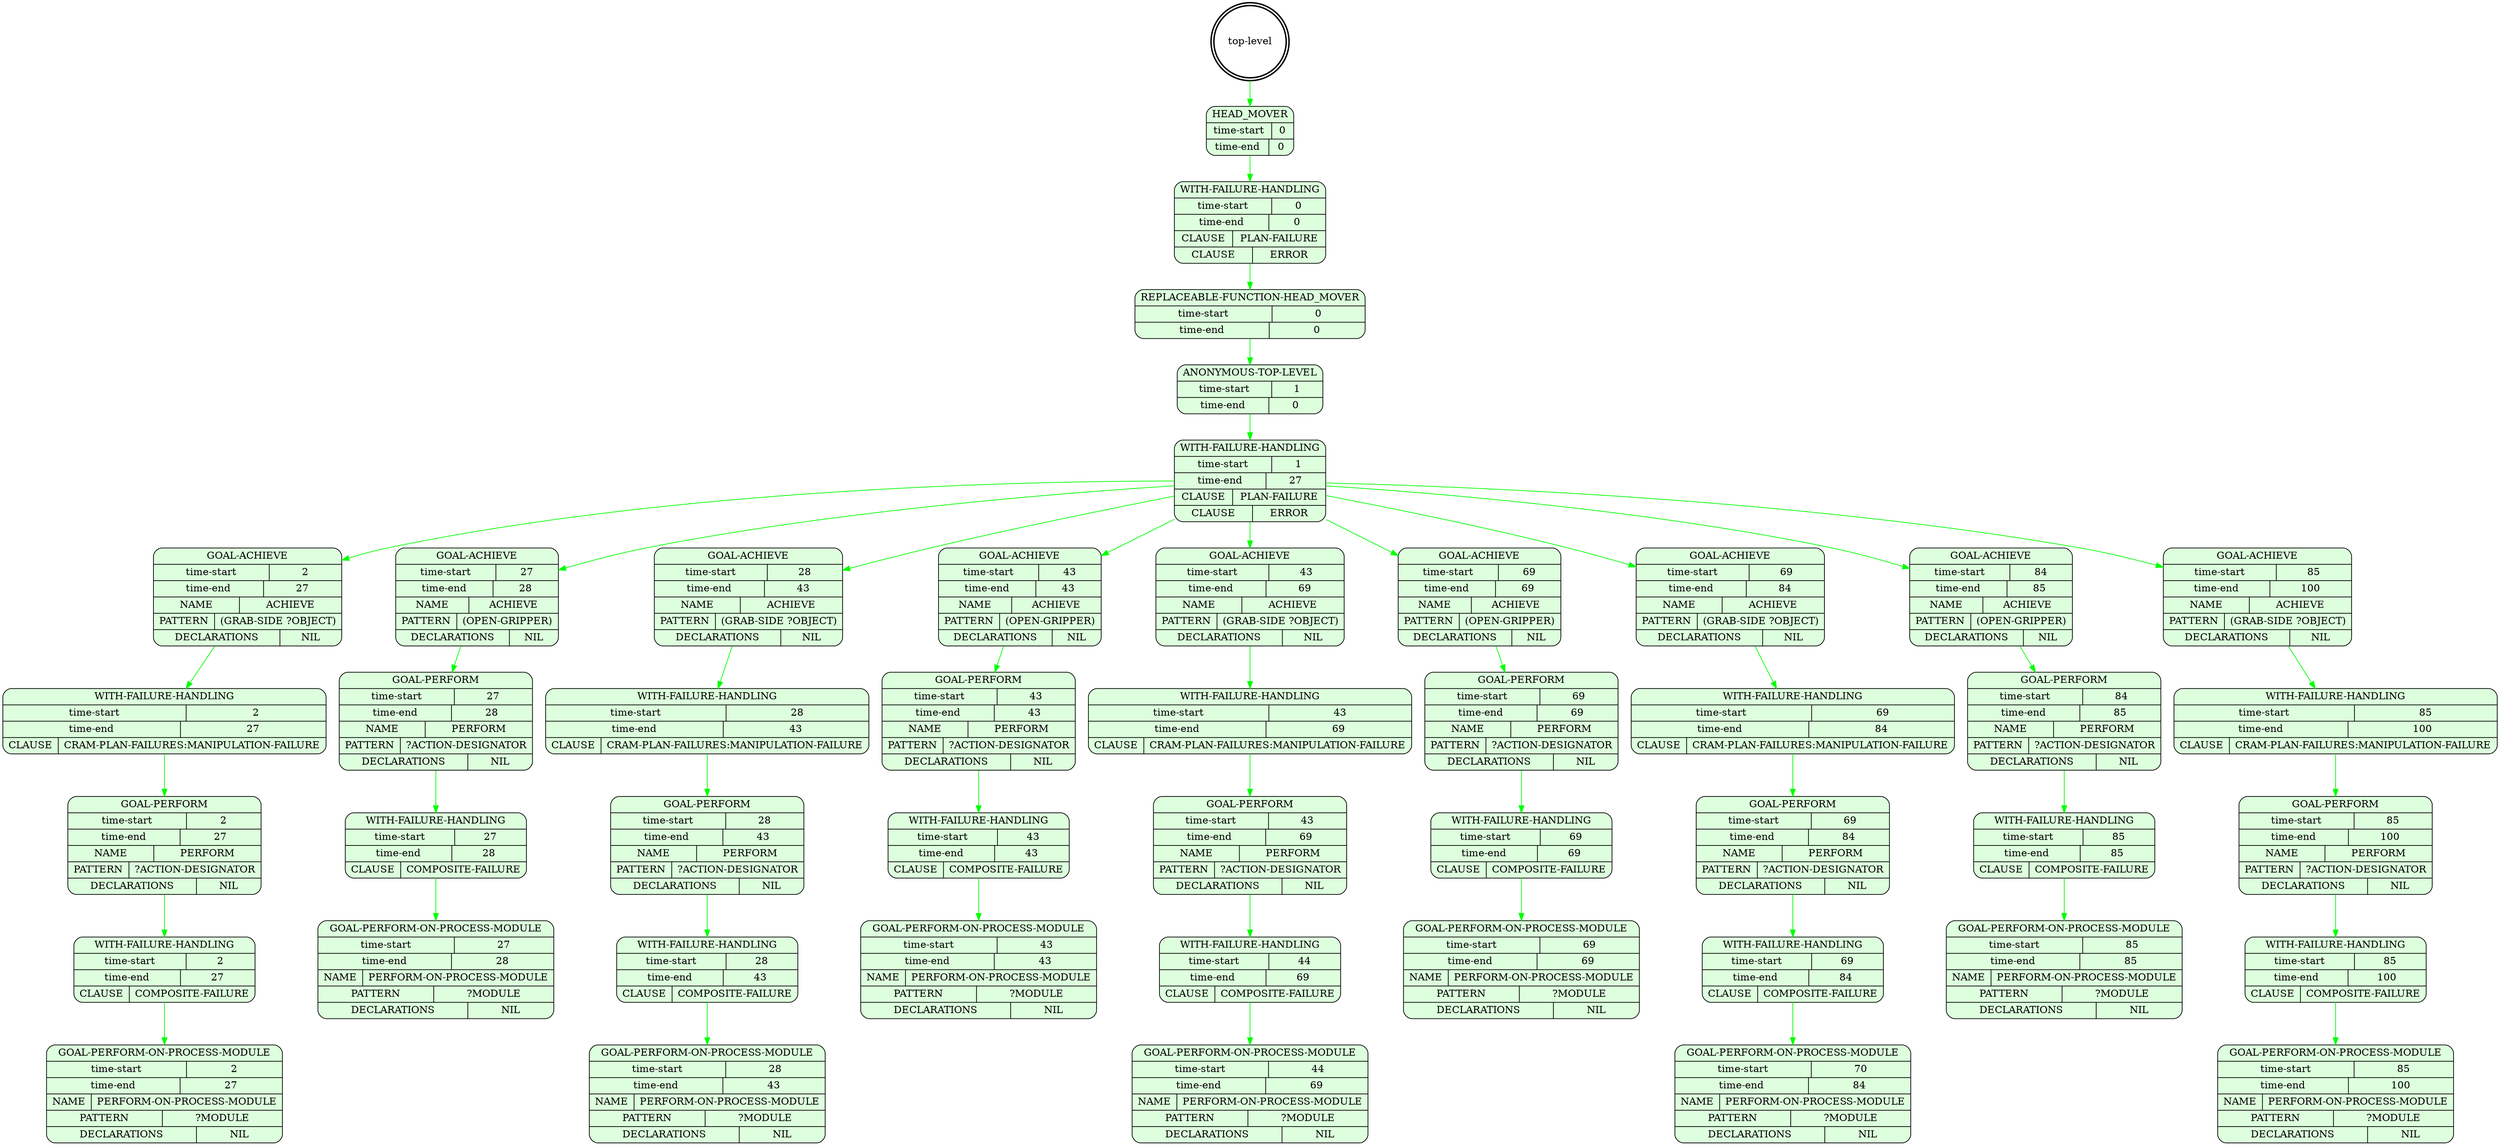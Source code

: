 digraph plangraph_cmng9PpSsDw1hpuc {
  node_5mDh02CHrhOXNOQ7 [shape=doublecircle, style=bold, label="top-level"];

  node_z815WtyWT9rmC8YN [shape=Mrecord, style=filled, fillcolor="#ddffdd", label="{HEAD_MOVER|{time-start | 0}|{time-end | 0}}"];
  edge [color="green", label=""];
  node_5mDh02CHrhOXNOQ7 -> node_z815WtyWT9rmC8YN;

  node_PYfXFQPKpXbbUMkL [shape=Mrecord, style=filled, fillcolor="#ddffdd", label="{WITH-FAILURE-HANDLING|{time-start | 0}|{time-end | 0}|{CLAUSE | PLAN-FAILURE}|{CLAUSE | ERROR}}"];
  edge [color="green", label=""];
  node_z815WtyWT9rmC8YN -> node_PYfXFQPKpXbbUMkL;

  node_oD7moCTkD1rRPokP [shape=Mrecord, style=filled, fillcolor="#ddffdd", label="{REPLACEABLE-FUNCTION-HEAD_MOVER|{time-start | 0}|{time-end | 0}}"];
  edge [color="green", label=""];
  node_PYfXFQPKpXbbUMkL -> node_oD7moCTkD1rRPokP;

  node_Hqh4HYelu7ajKIa9 [shape=Mrecord, style=filled, fillcolor="#ddffdd", label="{ANONYMOUS-TOP-LEVEL|{time-start | 1}|{time-end | 0}}"];
  edge [color="green", label=""];
  node_oD7moCTkD1rRPokP -> node_Hqh4HYelu7ajKIa9;

  node_IWLP2YdB3udjnOT4 [shape=Mrecord, style=filled, fillcolor="#ddffdd", label="{WITH-FAILURE-HANDLING|{time-start | 1}|{time-end | 27}|{CLAUSE | PLAN-FAILURE}|{CLAUSE | ERROR}}"];
  edge [color="green", label=""];
  node_Hqh4HYelu7ajKIa9 -> node_IWLP2YdB3udjnOT4;

  node_QdBQzwMrAxElJ2lV [shape=Mrecord, style=filled, fillcolor="#ddffdd", label="{GOAL-ACHIEVE|{time-start | 2}|{time-end | 27}|{NAME | ACHIEVE}|{PATTERN | (GRAB-SIDE ?OBJECT)}|{DECLARATIONS | NIL}}"];
  edge [color="green", label=""];
  node_IWLP2YdB3udjnOT4 -> node_QdBQzwMrAxElJ2lV;

  node_pzxkkETnqLCZEqm9 [shape=Mrecord, style=filled, fillcolor="#ddffdd", label="{WITH-FAILURE-HANDLING|{time-start | 2}|{time-end | 27}|{CLAUSE | CRAM-PLAN-FAILURES:MANIPULATION-FAILURE}}"];
  edge [color="green", label=""];
  node_QdBQzwMrAxElJ2lV -> node_pzxkkETnqLCZEqm9;

  node_NuycHcWEtty57RoO [shape=Mrecord, style=filled, fillcolor="#ddffdd", label="{GOAL-PERFORM|{time-start | 2}|{time-end | 27}|{NAME | PERFORM}|{PATTERN | ?ACTION-DESIGNATOR}|{DECLARATIONS | NIL}}"];
  edge [color="green", label=""];
  node_pzxkkETnqLCZEqm9 -> node_NuycHcWEtty57RoO;

  node_8m0MtsxsBFH62cyF [shape=Mrecord, style=filled, fillcolor="#ddffdd", label="{WITH-FAILURE-HANDLING|{time-start | 2}|{time-end | 27}|{CLAUSE | COMPOSITE-FAILURE}}"];
  edge [color="green", label=""];
  node_NuycHcWEtty57RoO -> node_8m0MtsxsBFH62cyF;

  node_UcO0zte7fOnYQYUG [shape=Mrecord, style=filled, fillcolor="#ddffdd", label="{GOAL-PERFORM-ON-PROCESS-MODULE|{time-start | 2}|{time-end | 27}|{NAME | PERFORM-ON-PROCESS-MODULE}|{PATTERN | ?MODULE}|{DECLARATIONS | NIL}}"];
  edge [color="green", label=""];
  node_8m0MtsxsBFH62cyF -> node_UcO0zte7fOnYQYUG;

  node_m8TXTCnhYsh1ao0f [shape=Mrecord, style=filled, fillcolor="#ddffdd", label="{GOAL-ACHIEVE|{time-start | 27}|{time-end | 28}|{NAME | ACHIEVE}|{PATTERN | (OPEN-GRIPPER)}|{DECLARATIONS | NIL}}"];
  edge [color="green", label=""];
  node_IWLP2YdB3udjnOT4 -> node_m8TXTCnhYsh1ao0f;

  node_UQJD0tArh0i8gKQk [shape=Mrecord, style=filled, fillcolor="#ddffdd", label="{GOAL-PERFORM|{time-start | 27}|{time-end | 28}|{NAME | PERFORM}|{PATTERN | ?ACTION-DESIGNATOR}|{DECLARATIONS | NIL}}"];
  edge [color="green", label=""];
  node_m8TXTCnhYsh1ao0f -> node_UQJD0tArh0i8gKQk;

  node_nCR0wRtFgRRJ38u1 [shape=Mrecord, style=filled, fillcolor="#ddffdd", label="{WITH-FAILURE-HANDLING|{time-start | 27}|{time-end | 28}|{CLAUSE | COMPOSITE-FAILURE}}"];
  edge [color="green", label=""];
  node_UQJD0tArh0i8gKQk -> node_nCR0wRtFgRRJ38u1;

  node_RWt7ZsSSu4DHtdlh [shape=Mrecord, style=filled, fillcolor="#ddffdd", label="{GOAL-PERFORM-ON-PROCESS-MODULE|{time-start | 27}|{time-end | 28}|{NAME | PERFORM-ON-PROCESS-MODULE}|{PATTERN | ?MODULE}|{DECLARATIONS | NIL}}"];
  edge [color="green", label=""];
  node_nCR0wRtFgRRJ38u1 -> node_RWt7ZsSSu4DHtdlh;

  node_rOiOo1MTL10PHbLW [shape=Mrecord, style=filled, fillcolor="#ddffdd", label="{GOAL-ACHIEVE|{time-start | 28}|{time-end | 43}|{NAME | ACHIEVE}|{PATTERN | (GRAB-SIDE ?OBJECT)}|{DECLARATIONS | NIL}}"];
  edge [color="green", label=""];
  node_IWLP2YdB3udjnOT4 -> node_rOiOo1MTL10PHbLW;

  node_JI31APyS7HEAIFca [shape=Mrecord, style=filled, fillcolor="#ddffdd", label="{WITH-FAILURE-HANDLING|{time-start | 28}|{time-end | 43}|{CLAUSE | CRAM-PLAN-FAILURES:MANIPULATION-FAILURE}}"];
  edge [color="green", label=""];
  node_rOiOo1MTL10PHbLW -> node_JI31APyS7HEAIFca;

  node_WYBi3CcfoOsvLI1Q [shape=Mrecord, style=filled, fillcolor="#ddffdd", label="{GOAL-PERFORM|{time-start | 28}|{time-end | 43}|{NAME | PERFORM}|{PATTERN | ?ACTION-DESIGNATOR}|{DECLARATIONS | NIL}}"];
  edge [color="green", label=""];
  node_JI31APyS7HEAIFca -> node_WYBi3CcfoOsvLI1Q;

  node_XjK8UrJq3eRH8SHq [shape=Mrecord, style=filled, fillcolor="#ddffdd", label="{WITH-FAILURE-HANDLING|{time-start | 28}|{time-end | 43}|{CLAUSE | COMPOSITE-FAILURE}}"];
  edge [color="green", label=""];
  node_WYBi3CcfoOsvLI1Q -> node_XjK8UrJq3eRH8SHq;

  node_ZRzXBDdtUUdQvkYh [shape=Mrecord, style=filled, fillcolor="#ddffdd", label="{GOAL-PERFORM-ON-PROCESS-MODULE|{time-start | 28}|{time-end | 43}|{NAME | PERFORM-ON-PROCESS-MODULE}|{PATTERN | ?MODULE}|{DECLARATIONS | NIL}}"];
  edge [color="green", label=""];
  node_XjK8UrJq3eRH8SHq -> node_ZRzXBDdtUUdQvkYh;

  node_ZfuKrN5BO0aF4Dfz [shape=Mrecord, style=filled, fillcolor="#ddffdd", label="{GOAL-ACHIEVE|{time-start | 43}|{time-end | 43}|{NAME | ACHIEVE}|{PATTERN | (OPEN-GRIPPER)}|{DECLARATIONS | NIL}}"];
  edge [color="green", label=""];
  node_IWLP2YdB3udjnOT4 -> node_ZfuKrN5BO0aF4Dfz;

  node_aGkOMCBaJswKM1Og [shape=Mrecord, style=filled, fillcolor="#ddffdd", label="{GOAL-PERFORM|{time-start | 43}|{time-end | 43}|{NAME | PERFORM}|{PATTERN | ?ACTION-DESIGNATOR}|{DECLARATIONS | NIL}}"];
  edge [color="green", label=""];
  node_ZfuKrN5BO0aF4Dfz -> node_aGkOMCBaJswKM1Og;

  node_y9Ut4FBbcV1rMLIL [shape=Mrecord, style=filled, fillcolor="#ddffdd", label="{WITH-FAILURE-HANDLING|{time-start | 43}|{time-end | 43}|{CLAUSE | COMPOSITE-FAILURE}}"];
  edge [color="green", label=""];
  node_aGkOMCBaJswKM1Og -> node_y9Ut4FBbcV1rMLIL;

  node_JDL6SpcOzb49ltaL [shape=Mrecord, style=filled, fillcolor="#ddffdd", label="{GOAL-PERFORM-ON-PROCESS-MODULE|{time-start | 43}|{time-end | 43}|{NAME | PERFORM-ON-PROCESS-MODULE}|{PATTERN | ?MODULE}|{DECLARATIONS | NIL}}"];
  edge [color="green", label=""];
  node_y9Ut4FBbcV1rMLIL -> node_JDL6SpcOzb49ltaL;

  node_vhi8DxwsIIRNUbaO [shape=Mrecord, style=filled, fillcolor="#ddffdd", label="{GOAL-ACHIEVE|{time-start | 43}|{time-end | 69}|{NAME | ACHIEVE}|{PATTERN | (GRAB-SIDE ?OBJECT)}|{DECLARATIONS | NIL}}"];
  edge [color="green", label=""];
  node_IWLP2YdB3udjnOT4 -> node_vhi8DxwsIIRNUbaO;

  node_OZ2kzQ7CvDTnURLf [shape=Mrecord, style=filled, fillcolor="#ddffdd", label="{WITH-FAILURE-HANDLING|{time-start | 43}|{time-end | 69}|{CLAUSE | CRAM-PLAN-FAILURES:MANIPULATION-FAILURE}}"];
  edge [color="green", label=""];
  node_vhi8DxwsIIRNUbaO -> node_OZ2kzQ7CvDTnURLf;

  node_q17SnOB1t8nARWjt [shape=Mrecord, style=filled, fillcolor="#ddffdd", label="{GOAL-PERFORM|{time-start | 43}|{time-end | 69}|{NAME | PERFORM}|{PATTERN | ?ACTION-DESIGNATOR}|{DECLARATIONS | NIL}}"];
  edge [color="green", label=""];
  node_OZ2kzQ7CvDTnURLf -> node_q17SnOB1t8nARWjt;

  node_HRkslZvemarzpHar [shape=Mrecord, style=filled, fillcolor="#ddffdd", label="{WITH-FAILURE-HANDLING|{time-start | 44}|{time-end | 69}|{CLAUSE | COMPOSITE-FAILURE}}"];
  edge [color="green", label=""];
  node_q17SnOB1t8nARWjt -> node_HRkslZvemarzpHar;

  node_scEUm5xjo8yke3SK [shape=Mrecord, style=filled, fillcolor="#ddffdd", label="{GOAL-PERFORM-ON-PROCESS-MODULE|{time-start | 44}|{time-end | 69}|{NAME | PERFORM-ON-PROCESS-MODULE}|{PATTERN | ?MODULE}|{DECLARATIONS | NIL}}"];
  edge [color="green", label=""];
  node_HRkslZvemarzpHar -> node_scEUm5xjo8yke3SK;

  node_OgYJq3zrBFOx5JhQ [shape=Mrecord, style=filled, fillcolor="#ddffdd", label="{GOAL-ACHIEVE|{time-start | 69}|{time-end | 69}|{NAME | ACHIEVE}|{PATTERN | (OPEN-GRIPPER)}|{DECLARATIONS | NIL}}"];
  edge [color="green", label=""];
  node_IWLP2YdB3udjnOT4 -> node_OgYJq3zrBFOx5JhQ;

  node_vNyJQa9J3znTgW7q [shape=Mrecord, style=filled, fillcolor="#ddffdd", label="{GOAL-PERFORM|{time-start | 69}|{time-end | 69}|{NAME | PERFORM}|{PATTERN | ?ACTION-DESIGNATOR}|{DECLARATIONS | NIL}}"];
  edge [color="green", label=""];
  node_OgYJq3zrBFOx5JhQ -> node_vNyJQa9J3znTgW7q;

  node_pJTiXYEUAQ2fC8aI [shape=Mrecord, style=filled, fillcolor="#ddffdd", label="{WITH-FAILURE-HANDLING|{time-start | 69}|{time-end | 69}|{CLAUSE | COMPOSITE-FAILURE}}"];
  edge [color="green", label=""];
  node_vNyJQa9J3znTgW7q -> node_pJTiXYEUAQ2fC8aI;

  node_xOTGG6pnmlxn4nxe [shape=Mrecord, style=filled, fillcolor="#ddffdd", label="{GOAL-PERFORM-ON-PROCESS-MODULE|{time-start | 69}|{time-end | 69}|{NAME | PERFORM-ON-PROCESS-MODULE}|{PATTERN | ?MODULE}|{DECLARATIONS | NIL}}"];
  edge [color="green", label=""];
  node_pJTiXYEUAQ2fC8aI -> node_xOTGG6pnmlxn4nxe;

  node_246LEeKFjwmGaoKH [shape=Mrecord, style=filled, fillcolor="#ddffdd", label="{GOAL-ACHIEVE|{time-start | 69}|{time-end | 84}|{NAME | ACHIEVE}|{PATTERN | (GRAB-SIDE ?OBJECT)}|{DECLARATIONS | NIL}}"];
  edge [color="green", label=""];
  node_IWLP2YdB3udjnOT4 -> node_246LEeKFjwmGaoKH;

  node_3r3kt7qqbhwMRJj3 [shape=Mrecord, style=filled, fillcolor="#ddffdd", label="{WITH-FAILURE-HANDLING|{time-start | 69}|{time-end | 84}|{CLAUSE | CRAM-PLAN-FAILURES:MANIPULATION-FAILURE}}"];
  edge [color="green", label=""];
  node_246LEeKFjwmGaoKH -> node_3r3kt7qqbhwMRJj3;

  node_GTzU4549y8tEAomf [shape=Mrecord, style=filled, fillcolor="#ddffdd", label="{GOAL-PERFORM|{time-start | 69}|{time-end | 84}|{NAME | PERFORM}|{PATTERN | ?ACTION-DESIGNATOR}|{DECLARATIONS | NIL}}"];
  edge [color="green", label=""];
  node_3r3kt7qqbhwMRJj3 -> node_GTzU4549y8tEAomf;

  node_K0d7eLHkSMtW9hLh [shape=Mrecord, style=filled, fillcolor="#ddffdd", label="{WITH-FAILURE-HANDLING|{time-start | 69}|{time-end | 84}|{CLAUSE | COMPOSITE-FAILURE}}"];
  edge [color="green", label=""];
  node_GTzU4549y8tEAomf -> node_K0d7eLHkSMtW9hLh;

  node_T74x4Xi6Ox0nDSUr [shape=Mrecord, style=filled, fillcolor="#ddffdd", label="{GOAL-PERFORM-ON-PROCESS-MODULE|{time-start | 70}|{time-end | 84}|{NAME | PERFORM-ON-PROCESS-MODULE}|{PATTERN | ?MODULE}|{DECLARATIONS | NIL}}"];
  edge [color="green", label=""];
  node_K0d7eLHkSMtW9hLh -> node_T74x4Xi6Ox0nDSUr;

  node_VHA4GWMT2BVnyELI [shape=Mrecord, style=filled, fillcolor="#ddffdd", label="{GOAL-ACHIEVE|{time-start | 84}|{time-end | 85}|{NAME | ACHIEVE}|{PATTERN | (OPEN-GRIPPER)}|{DECLARATIONS | NIL}}"];
  edge [color="green", label=""];
  node_IWLP2YdB3udjnOT4 -> node_VHA4GWMT2BVnyELI;

  node_sGJDqAHE6WuXtZ8V [shape=Mrecord, style=filled, fillcolor="#ddffdd", label="{GOAL-PERFORM|{time-start | 84}|{time-end | 85}|{NAME | PERFORM}|{PATTERN | ?ACTION-DESIGNATOR}|{DECLARATIONS | NIL}}"];
  edge [color="green", label=""];
  node_VHA4GWMT2BVnyELI -> node_sGJDqAHE6WuXtZ8V;

  node_xmdavuQGfOI9Lrua [shape=Mrecord, style=filled, fillcolor="#ddffdd", label="{WITH-FAILURE-HANDLING|{time-start | 85}|{time-end | 85}|{CLAUSE | COMPOSITE-FAILURE}}"];
  edge [color="green", label=""];
  node_sGJDqAHE6WuXtZ8V -> node_xmdavuQGfOI9Lrua;

  node_C81Kc7o6OoHzOsYQ [shape=Mrecord, style=filled, fillcolor="#ddffdd", label="{GOAL-PERFORM-ON-PROCESS-MODULE|{time-start | 85}|{time-end | 85}|{NAME | PERFORM-ON-PROCESS-MODULE}|{PATTERN | ?MODULE}|{DECLARATIONS | NIL}}"];
  edge [color="green", label=""];
  node_xmdavuQGfOI9Lrua -> node_C81Kc7o6OoHzOsYQ;

  node_LTiRODmEBMinllzG [shape=Mrecord, style=filled, fillcolor="#ddffdd", label="{GOAL-ACHIEVE|{time-start | 85}|{time-end | 100}|{NAME | ACHIEVE}|{PATTERN | (GRAB-SIDE ?OBJECT)}|{DECLARATIONS | NIL}}"];
  edge [color="green", label=""];
  node_IWLP2YdB3udjnOT4 -> node_LTiRODmEBMinllzG;

  node_lrv8QPgnF2pTodGN [shape=Mrecord, style=filled, fillcolor="#ddffdd", label="{WITH-FAILURE-HANDLING|{time-start | 85}|{time-end | 100}|{CLAUSE | CRAM-PLAN-FAILURES:MANIPULATION-FAILURE}}"];
  edge [color="green", label=""];
  node_LTiRODmEBMinllzG -> node_lrv8QPgnF2pTodGN;

  node_wIVb3VuK0lPT2hN4 [shape=Mrecord, style=filled, fillcolor="#ddffdd", label="{GOAL-PERFORM|{time-start | 85}|{time-end | 100}|{NAME | PERFORM}|{PATTERN | ?ACTION-DESIGNATOR}|{DECLARATIONS | NIL}}"];
  edge [color="green", label=""];
  node_lrv8QPgnF2pTodGN -> node_wIVb3VuK0lPT2hN4;

  node_C3wgu3z6vWMwHMdm [shape=Mrecord, style=filled, fillcolor="#ddffdd", label="{WITH-FAILURE-HANDLING|{time-start | 85}|{time-end | 100}|{CLAUSE | COMPOSITE-FAILURE}}"];
  edge [color="green", label=""];
  node_wIVb3VuK0lPT2hN4 -> node_C3wgu3z6vWMwHMdm;

  node_A4xyOe3U3498xMPd [shape=Mrecord, style=filled, fillcolor="#ddffdd", label="{GOAL-PERFORM-ON-PROCESS-MODULE|{time-start | 85}|{time-end | 100}|{NAME | PERFORM-ON-PROCESS-MODULE}|{PATTERN | ?MODULE}|{DECLARATIONS | NIL}}"];
  edge [color="green", label=""];
  node_C3wgu3z6vWMwHMdm -> node_A4xyOe3U3498xMPd;
}
